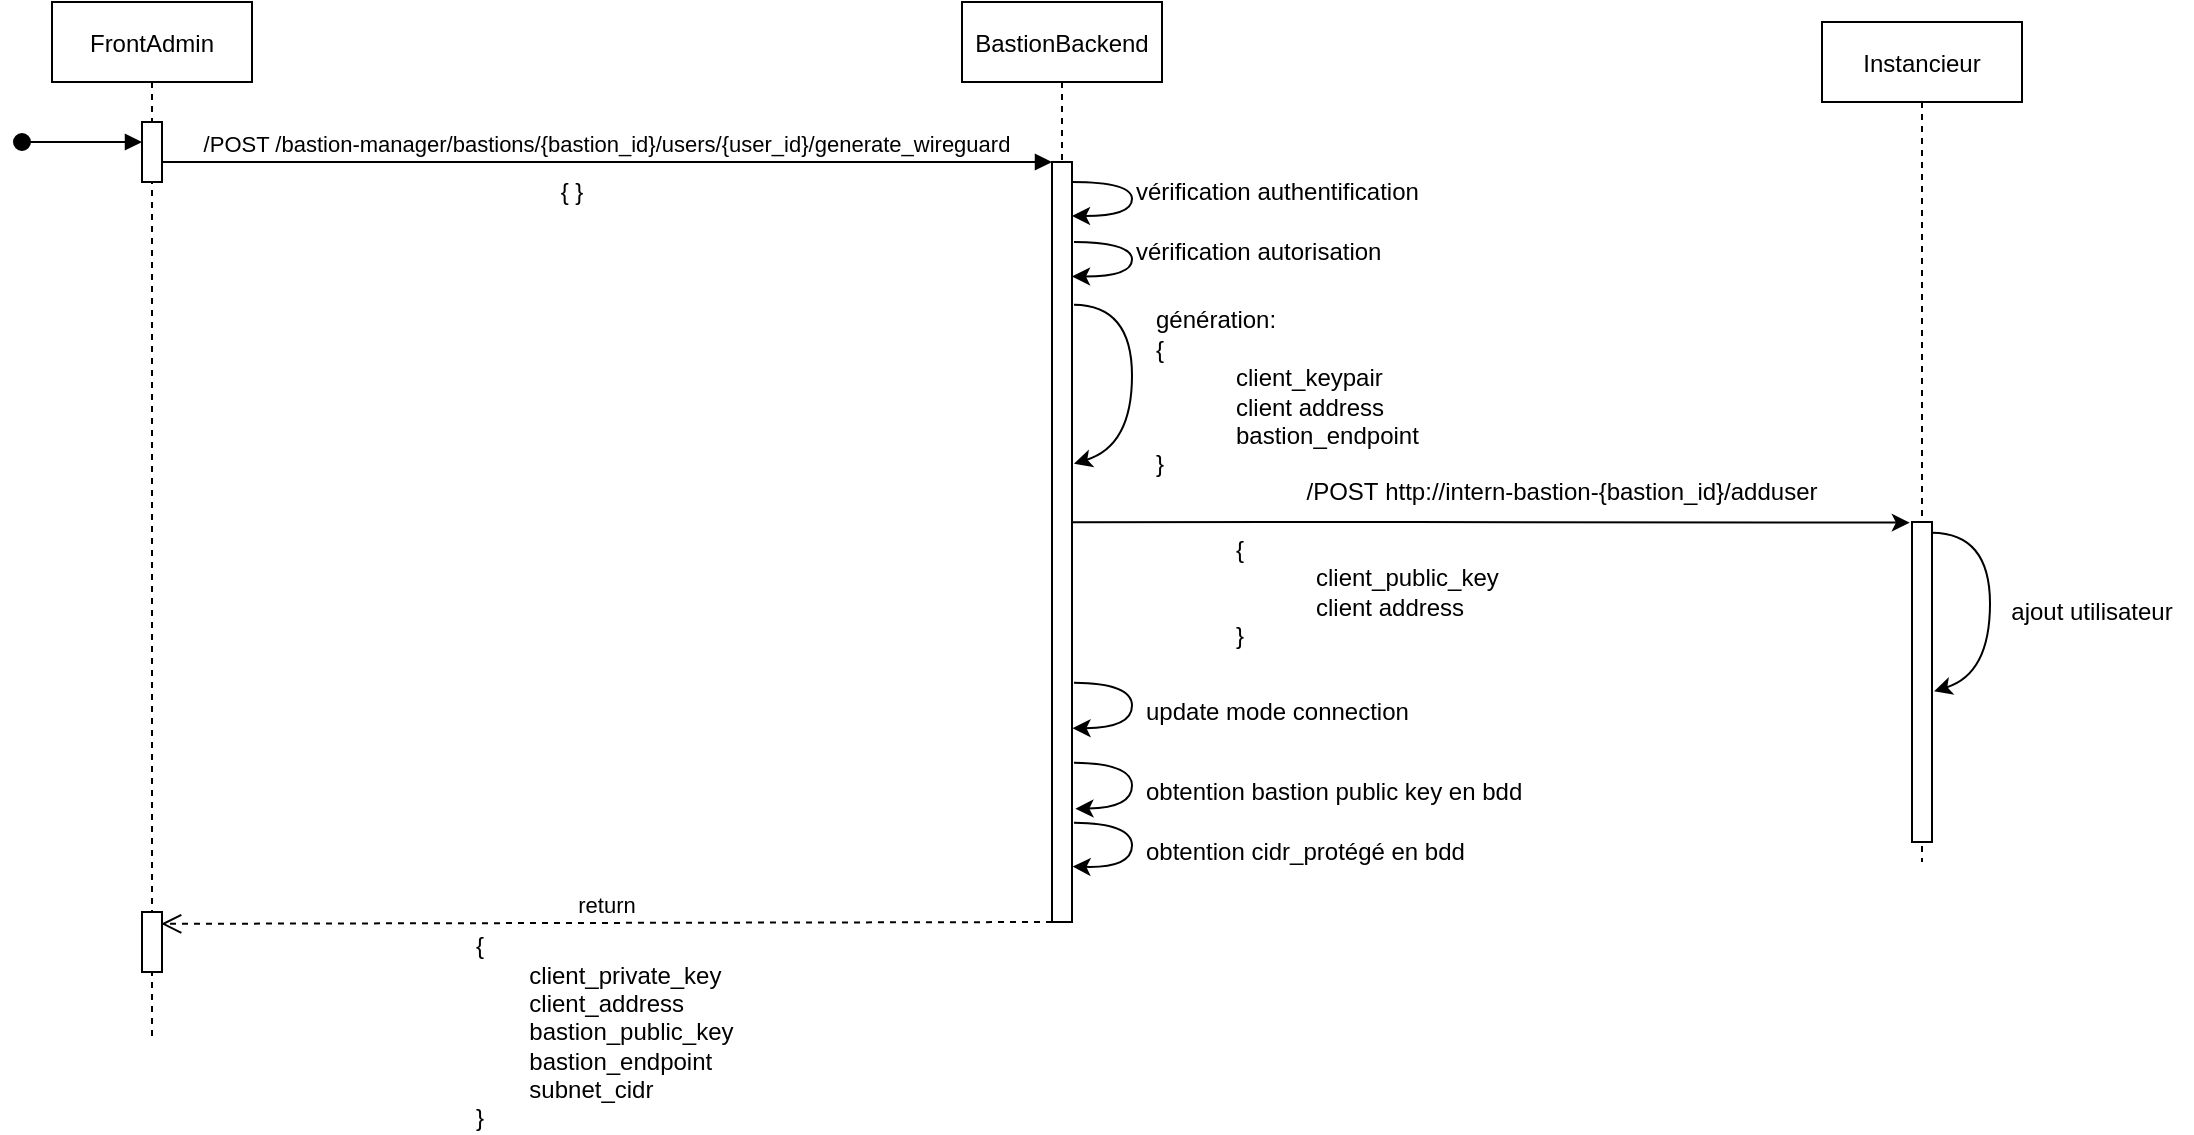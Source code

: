 <mxfile version="20.8.3" type="device"><diagram id="kgpKYQtTHZ0yAKxKKP6v" name="Page-1"><mxGraphModel dx="1850" dy="553" grid="1" gridSize="10" guides="1" tooltips="1" connect="1" arrows="1" fold="1" page="1" pageScale="1" pageWidth="850" pageHeight="1100" math="0" shadow="0"><root><mxCell id="0"/><mxCell id="1" parent="0"/><mxCell id="3nuBFxr9cyL0pnOWT2aG-1" value="FrontAdmin" style="shape=umlLifeline;perimeter=lifelinePerimeter;container=1;collapsible=0;recursiveResize=0;rounded=0;shadow=0;strokeWidth=1;" parent="1" vertex="1"><mxGeometry x="-20" y="80" width="100" height="520" as="geometry"/></mxCell><mxCell id="3nuBFxr9cyL0pnOWT2aG-2" value="" style="points=[];perimeter=orthogonalPerimeter;rounded=0;shadow=0;strokeWidth=1;" parent="3nuBFxr9cyL0pnOWT2aG-1" vertex="1"><mxGeometry x="45" y="60" width="10" height="30" as="geometry"/></mxCell><mxCell id="3nuBFxr9cyL0pnOWT2aG-3" value="" style="verticalAlign=bottom;startArrow=oval;endArrow=block;startSize=8;shadow=0;strokeWidth=1;" parent="3nuBFxr9cyL0pnOWT2aG-1" target="3nuBFxr9cyL0pnOWT2aG-2" edge="1"><mxGeometry relative="1" as="geometry"><mxPoint x="-15" y="70" as="sourcePoint"/></mxGeometry></mxCell><mxCell id="v9zOSCUbLMqhMH3wZWTZ-24" value="" style="points=[];perimeter=orthogonalPerimeter;rounded=0;shadow=0;strokeWidth=1;" vertex="1" parent="3nuBFxr9cyL0pnOWT2aG-1"><mxGeometry x="45" y="455" width="10" height="30" as="geometry"/></mxCell><mxCell id="3nuBFxr9cyL0pnOWT2aG-5" value="BastionBackend" style="shape=umlLifeline;perimeter=lifelinePerimeter;container=1;collapsible=0;recursiveResize=0;rounded=0;shadow=0;strokeWidth=1;" parent="1" vertex="1"><mxGeometry x="435" y="80" width="100" height="300" as="geometry"/></mxCell><mxCell id="v9zOSCUbLMqhMH3wZWTZ-6" value="" style="curved=1;endArrow=classic;html=1;rounded=0;exitX=1.1;exitY=0.061;exitDx=0;exitDy=0;exitPerimeter=0;" edge="1" parent="3nuBFxr9cyL0pnOWT2aG-5"><mxGeometry width="50" height="50" relative="1" as="geometry"><mxPoint x="56" y="120" as="sourcePoint"/><mxPoint x="55" y="137.24" as="targetPoint"/><Array as="points"><mxPoint x="85" y="120.24"/><mxPoint x="85" y="137.24"/></Array></mxGeometry></mxCell><mxCell id="v9zOSCUbLMqhMH3wZWTZ-8" value="" style="curved=1;endArrow=classic;html=1;rounded=0;exitX=1.1;exitY=0.061;exitDx=0;exitDy=0;exitPerimeter=0;entryX=1.1;entryY=0.397;entryDx=0;entryDy=0;entryPerimeter=0;" edge="1" parent="3nuBFxr9cyL0pnOWT2aG-5" target="3nuBFxr9cyL0pnOWT2aG-6"><mxGeometry width="50" height="50" relative="1" as="geometry"><mxPoint x="56" y="151.38" as="sourcePoint"/><mxPoint x="65" y="231" as="targetPoint"/><Array as="points"><mxPoint x="85" y="151.62"/><mxPoint x="85" y="222"/></Array></mxGeometry></mxCell><mxCell id="3nuBFxr9cyL0pnOWT2aG-7" value="return" style="verticalAlign=bottom;endArrow=open;dashed=1;endSize=8;shadow=0;strokeWidth=1;entryX=0.957;entryY=0.197;entryDx=0;entryDy=0;entryPerimeter=0;" parent="1" target="v9zOSCUbLMqhMH3wZWTZ-24" edge="1"><mxGeometry relative="1" as="geometry"><mxPoint x="190" y="540" as="targetPoint"/><mxPoint x="480" y="540" as="sourcePoint"/></mxGeometry></mxCell><mxCell id="3nuBFxr9cyL0pnOWT2aG-8" value="/POST /bastion-manager/bastions/{bastion_id}/users/{user_id}/generate_wireguard" style="verticalAlign=bottom;endArrow=block;entryX=0;entryY=0;shadow=0;strokeWidth=1;" parent="1" source="3nuBFxr9cyL0pnOWT2aG-2" target="3nuBFxr9cyL0pnOWT2aG-6" edge="1"><mxGeometry relative="1" as="geometry"><mxPoint x="275" y="160" as="sourcePoint"/></mxGeometry></mxCell><mxCell id="3nuBFxr9cyL0pnOWT2aG-6" value="" style="points=[];perimeter=orthogonalPerimeter;rounded=0;shadow=0;strokeWidth=1;" parent="1" vertex="1"><mxGeometry x="480" y="160" width="10" height="380" as="geometry"/></mxCell><mxCell id="v9zOSCUbLMqhMH3wZWTZ-2" value="Instancieur" style="shape=umlLifeline;perimeter=lifelinePerimeter;container=1;collapsible=0;recursiveResize=0;rounded=0;shadow=0;strokeWidth=1;" vertex="1" parent="1"><mxGeometry x="865" y="90" width="100" height="420" as="geometry"/></mxCell><mxCell id="v9zOSCUbLMqhMH3wZWTZ-3" value="" style="curved=1;endArrow=classic;html=1;rounded=0;" edge="1" parent="1"><mxGeometry width="50" height="50" relative="1" as="geometry"><mxPoint x="490" y="170" as="sourcePoint"/><mxPoint x="490" y="187" as="targetPoint"/><Array as="points"><mxPoint x="520" y="170"/><mxPoint x="520" y="187"/></Array></mxGeometry></mxCell><mxCell id="v9zOSCUbLMqhMH3wZWTZ-5" value="vérification authentification" style="text;html=1;strokeColor=none;fillColor=none;align=left;verticalAlign=middle;whiteSpace=wrap;rounded=0;" vertex="1" parent="1"><mxGeometry x="520" y="160" width="150" height="30" as="geometry"/></mxCell><mxCell id="v9zOSCUbLMqhMH3wZWTZ-7" value="vérification autorisation" style="text;html=1;strokeColor=none;fillColor=none;align=left;verticalAlign=middle;whiteSpace=wrap;rounded=0;" vertex="1" parent="1"><mxGeometry x="520" y="190" width="150" height="30" as="geometry"/></mxCell><mxCell id="v9zOSCUbLMqhMH3wZWTZ-9" value="génération:&lt;br&gt;{&lt;br&gt;&lt;blockquote style=&quot;margin: 0 0 0 40px; border: none; padding: 0px;&quot;&gt;client_keypair&lt;br&gt;client address&lt;br&gt;bastion_endpoint&lt;/blockquote&gt;}" style="text;html=1;strokeColor=none;fillColor=none;align=left;verticalAlign=middle;whiteSpace=wrap;rounded=0;" vertex="1" parent="1"><mxGeometry x="530" y="260" width="140" height="30" as="geometry"/></mxCell><mxCell id="v9zOSCUbLMqhMH3wZWTZ-10" value="" style="endArrow=classic;html=1;rounded=0;entryX=-0.109;entryY=0.002;entryDx=0;entryDy=0;entryPerimeter=0;exitX=1.043;exitY=0.474;exitDx=0;exitDy=0;exitPerimeter=0;" edge="1" parent="1" source="3nuBFxr9cyL0pnOWT2aG-6" target="v9zOSCUbLMqhMH3wZWTZ-1"><mxGeometry width="50" height="50" relative="1" as="geometry"><mxPoint x="500" y="340" as="sourcePoint"/><mxPoint x="570" y="320" as="targetPoint"/><Array as="points"><mxPoint x="660" y="340"/></Array></mxGeometry></mxCell><mxCell id="v9zOSCUbLMqhMH3wZWTZ-11" value="{&lt;br&gt;&lt;blockquote style=&quot;margin: 0 0 0 40px; border: none; padding: 0px;&quot;&gt;client_public_key&lt;br&gt;client address&lt;br&gt;&lt;/blockquote&gt;}" style="text;html=1;strokeColor=none;fillColor=none;align=left;verticalAlign=middle;whiteSpace=wrap;rounded=0;" vertex="1" parent="1"><mxGeometry x="570" y="360" width="140" height="30" as="geometry"/></mxCell><mxCell id="v9zOSCUbLMqhMH3wZWTZ-17" value="ajout utilisateur" style="text;html=1;strokeColor=none;fillColor=none;align=center;verticalAlign=middle;whiteSpace=wrap;rounded=0;" vertex="1" parent="1"><mxGeometry x="950" y="370" width="100" height="30" as="geometry"/></mxCell><mxCell id="v9zOSCUbLMqhMH3wZWTZ-18" value="" style="curved=1;endArrow=classic;html=1;rounded=0;exitX=1.1;exitY=0.061;exitDx=0;exitDy=0;exitPerimeter=0;entryX=1.027;entryY=0.745;entryDx=0;entryDy=0;entryPerimeter=0;" edge="1" parent="1" target="3nuBFxr9cyL0pnOWT2aG-6"><mxGeometry width="50" height="50" relative="1" as="geometry"><mxPoint x="491" y="420.38" as="sourcePoint"/><mxPoint x="500" y="500" as="targetPoint"/><Array as="points"><mxPoint x="520" y="420.62"/><mxPoint x="520" y="443"/></Array></mxGeometry></mxCell><mxCell id="v9zOSCUbLMqhMH3wZWTZ-19" value="update mode connection" style="text;html=1;strokeColor=none;fillColor=none;align=left;verticalAlign=middle;whiteSpace=wrap;rounded=0;" vertex="1" parent="1"><mxGeometry x="525" y="420" width="150" height="30" as="geometry"/></mxCell><mxCell id="v9zOSCUbLMqhMH3wZWTZ-20" value="" style="curved=1;endArrow=classic;html=1;rounded=0;exitX=1.1;exitY=0.061;exitDx=0;exitDy=0;exitPerimeter=0;entryX=1.173;entryY=0.851;entryDx=0;entryDy=0;entryPerimeter=0;" edge="1" parent="1" target="3nuBFxr9cyL0pnOWT2aG-6"><mxGeometry width="50" height="50" relative="1" as="geometry"><mxPoint x="491" y="460.38" as="sourcePoint"/><mxPoint x="494.39" y="483.48" as="targetPoint"/><Array as="points"><mxPoint x="520" y="460.62"/><mxPoint x="520" y="483"/></Array></mxGeometry></mxCell><mxCell id="v9zOSCUbLMqhMH3wZWTZ-21" value="obtention bastion public key en bdd" style="text;html=1;strokeColor=none;fillColor=none;align=left;verticalAlign=middle;whiteSpace=wrap;rounded=0;" vertex="1" parent="1"><mxGeometry x="525" y="460" width="205" height="30" as="geometry"/></mxCell><mxCell id="v9zOSCUbLMqhMH3wZWTZ-22" value="" style="curved=1;endArrow=classic;html=1;rounded=0;exitX=1.1;exitY=0.061;exitDx=0;exitDy=0;exitPerimeter=0;entryX=1.027;entryY=0.927;entryDx=0;entryDy=0;entryPerimeter=0;" edge="1" parent="1" target="3nuBFxr9cyL0pnOWT2aG-6"><mxGeometry width="50" height="50" relative="1" as="geometry"><mxPoint x="491" y="490.38" as="sourcePoint"/><mxPoint x="494.39" y="513.48" as="targetPoint"/><Array as="points"><mxPoint x="520" y="490.62"/><mxPoint x="520" y="513"/></Array></mxGeometry></mxCell><mxCell id="v9zOSCUbLMqhMH3wZWTZ-23" value="obtention cidr_protégé en bdd" style="text;html=1;strokeColor=none;fillColor=none;align=left;verticalAlign=middle;whiteSpace=wrap;rounded=0;" vertex="1" parent="1"><mxGeometry x="525" y="490" width="175" height="30" as="geometry"/></mxCell><mxCell id="v9zOSCUbLMqhMH3wZWTZ-25" value="{&lt;br&gt;&lt;span style=&quot;white-space: pre;&quot;&gt;&#9;&lt;/span&gt;client_private_key&lt;br&gt;&lt;span style=&quot;white-space: pre;&quot;&gt;&#9;&lt;/span&gt;client_address&lt;br&gt;&lt;span style=&quot;white-space: pre;&quot;&gt;&#9;&lt;/span&gt;bastion_public_key&lt;br&gt;&lt;span style=&quot;white-space: pre;&quot;&gt;&#9;&lt;/span&gt;bastion_endpoint&lt;br&gt;&lt;span style=&quot;white-space: pre;&quot;&gt;&#9;&lt;/span&gt;subnet_cidr&lt;br&gt;&lt;blockquote style=&quot;margin: 0 0 0 40px; border: none; padding: 0px;&quot;&gt;&lt;/blockquote&gt;}" style="text;html=1;strokeColor=none;fillColor=none;align=left;verticalAlign=middle;whiteSpace=wrap;rounded=0;" vertex="1" parent="1"><mxGeometry x="190" y="580" width="140" height="30" as="geometry"/></mxCell><mxCell id="v9zOSCUbLMqhMH3wZWTZ-1" value="" style="points=[];perimeter=orthogonalPerimeter;rounded=0;shadow=0;strokeWidth=1;" vertex="1" parent="1"><mxGeometry x="910" y="340" width="10" height="160" as="geometry"/></mxCell><mxCell id="v9zOSCUbLMqhMH3wZWTZ-15" value="" style="curved=1;endArrow=classic;html=1;rounded=0;exitX=1.1;exitY=0.061;exitDx=0;exitDy=0;exitPerimeter=0;entryX=1.2;entryY=0.558;entryDx=0;entryDy=0;entryPerimeter=0;" edge="1" parent="1"><mxGeometry width="50" height="50" relative="1" as="geometry"><mxPoint x="920" y="345.36" as="sourcePoint"/><mxPoint x="921" y="424.64" as="targetPoint"/><Array as="points"><mxPoint x="949" y="345.6"/><mxPoint x="949" y="415.98"/></Array></mxGeometry></mxCell><mxCell id="v9zOSCUbLMqhMH3wZWTZ-26" value="/POST&amp;nbsp;http://intern-bastion-{bastion_id}/adduser" style="text;html=1;strokeColor=none;fillColor=none;align=center;verticalAlign=middle;whiteSpace=wrap;rounded=0;" vertex="1" parent="1"><mxGeometry x="570" y="310" width="330" height="30" as="geometry"/></mxCell><mxCell id="v9zOSCUbLMqhMH3wZWTZ-27" value="{ }" style="text;html=1;strokeColor=none;fillColor=none;align=center;verticalAlign=middle;whiteSpace=wrap;rounded=0;" vertex="1" parent="1"><mxGeometry x="210" y="160" width="60" height="30" as="geometry"/></mxCell></root></mxGraphModel></diagram></mxfile>